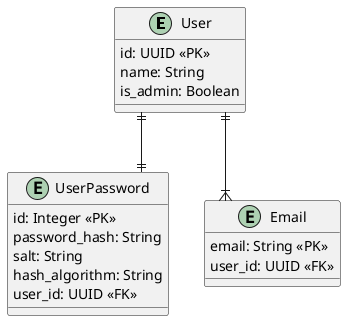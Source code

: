 @startuml
skinparam linetype ortho

entity User {
  id: UUID <<PK>>
  name: String
  is_admin: Boolean
}

entity UserPassword {
  id: Integer <<PK>>
  password_hash: String
  salt: String
  hash_algorithm: String
  user_id: UUID <<FK>>
}

entity Email {
    email: String <<PK>>
    user_id: UUID <<FK>>
}

User ||--|| UserPassword
User ||--|{ Email

@enduml

